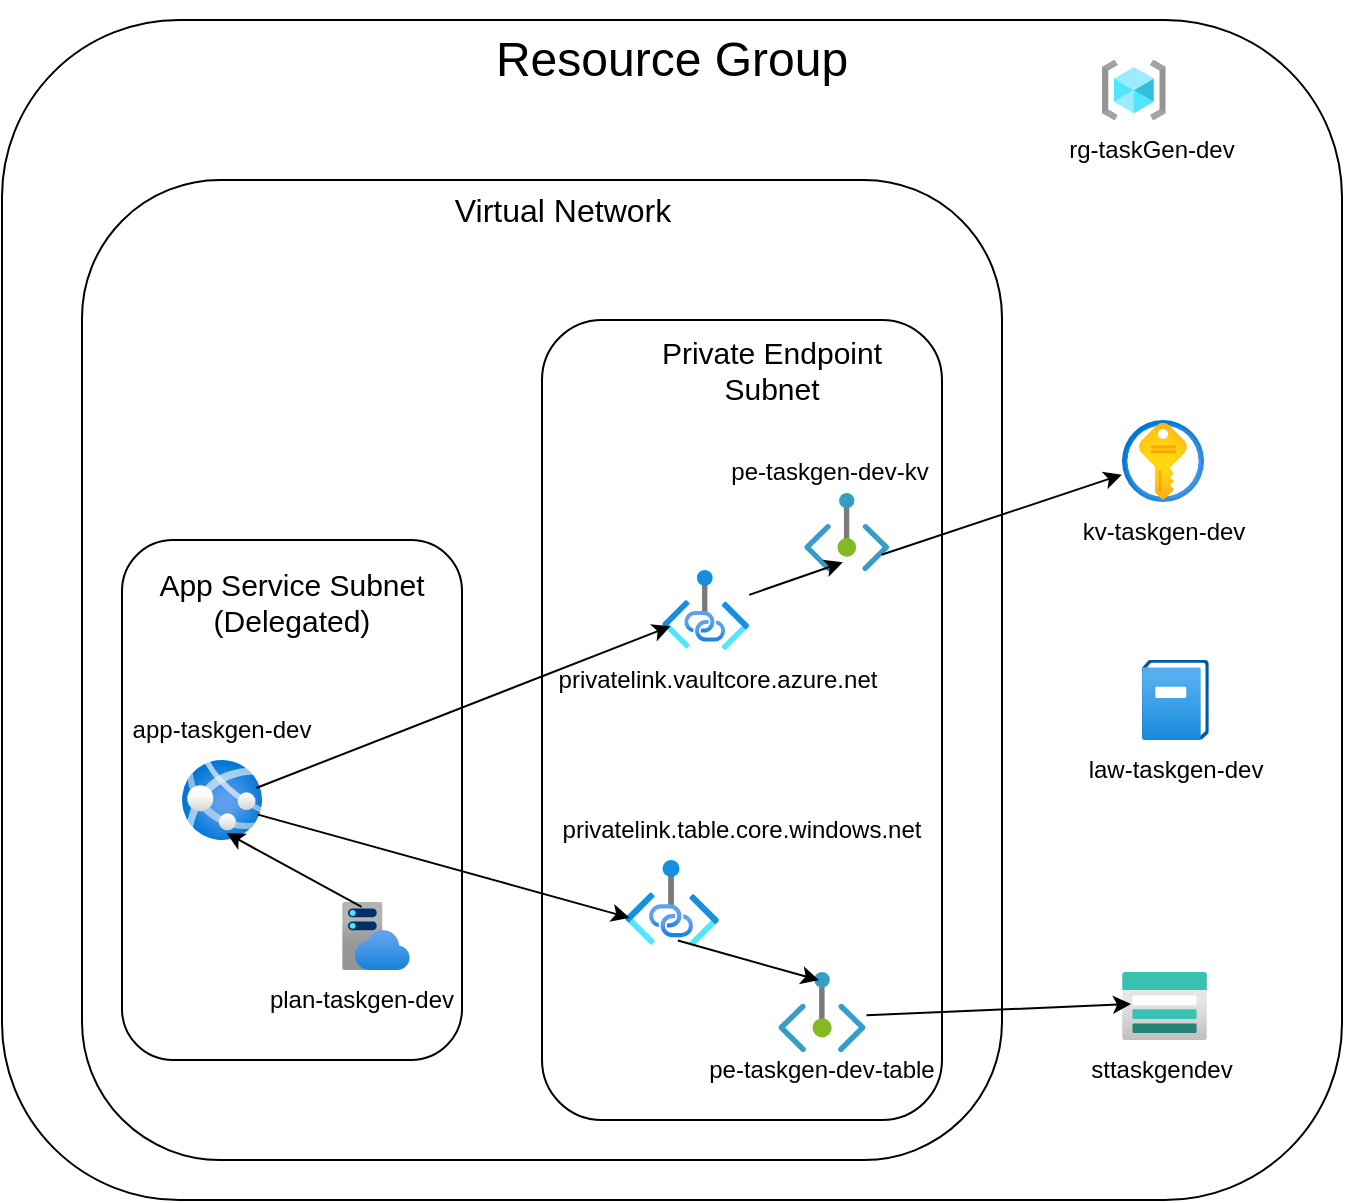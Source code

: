 <mxfile version="28.2.7">
  <diagram name="Page-1" id="WxBq3GJKKP4GM-sq3j4B">
    <mxGraphModel dx="1048" dy="1538" grid="1" gridSize="10" guides="1" tooltips="1" connect="1" arrows="1" fold="1" page="1" pageScale="1" pageWidth="1100" pageHeight="850" math="0" shadow="0">
      <root>
        <mxCell id="0" />
        <mxCell id="1" parent="0" />
        <mxCell id="MGfOUj1FKVbraRgEhECu-4" value="&lt;h1&gt;&lt;br&gt;&lt;/h1&gt;" style="rounded=1;whiteSpace=wrap;html=1;" vertex="1" parent="1">
          <mxGeometry x="280" y="-50" width="670" height="590" as="geometry" />
        </mxCell>
        <mxCell id="Acxd27RXnP2o-lXwWzhu-13" value="" style="rounded=1;whiteSpace=wrap;html=1;" parent="1" vertex="1">
          <mxGeometry x="320" y="30" width="460" height="490" as="geometry" />
        </mxCell>
        <mxCell id="MGfOUj1FKVbraRgEhECu-8" value="" style="rounded=1;whiteSpace=wrap;html=1;" vertex="1" parent="1">
          <mxGeometry x="550" y="100" width="200" height="400" as="geometry" />
        </mxCell>
        <mxCell id="MGfOUj1FKVbraRgEhECu-7" value="" style="rounded=1;whiteSpace=wrap;html=1;" vertex="1" parent="1">
          <mxGeometry x="340" y="210" width="170" height="260" as="geometry" />
        </mxCell>
        <mxCell id="Acxd27RXnP2o-lXwWzhu-3" value="" style="image;aspect=fixed;html=1;points=[];align=center;fontSize=12;image=img/lib/azure2/management_governance/Activity_Log.svg;rounded=1;" parent="1" vertex="1">
          <mxGeometry x="850" y="270" width="33.43" height="40" as="geometry" />
        </mxCell>
        <mxCell id="Acxd27RXnP2o-lXwWzhu-5" value="" style="image;aspect=fixed;html=1;points=[];align=center;fontSize=12;image=img/lib/azure2/security/Key_Vaults.svg;rounded=1;" parent="1" vertex="1">
          <mxGeometry x="840" y="150" width="41" height="41" as="geometry" />
        </mxCell>
        <mxCell id="Acxd27RXnP2o-lXwWzhu-6" value="" style="image;aspect=fixed;html=1;points=[];align=center;fontSize=12;image=img/lib/azure2/networking/Private_Endpoint.svg;rounded=1;" parent="1" vertex="1">
          <mxGeometry x="681.09" y="186.5" width="42.55" height="39" as="geometry" />
        </mxCell>
        <mxCell id="Acxd27RXnP2o-lXwWzhu-7" value="" style="image;aspect=fixed;html=1;points=[];align=center;fontSize=12;image=img/lib/azure2/networking/Private_Endpoint.svg;rounded=1;" parent="1" vertex="1">
          <mxGeometry x="668.18" y="426" width="43.64" height="40" as="geometry" />
        </mxCell>
        <mxCell id="Acxd27RXnP2o-lXwWzhu-9" value="" style="image;aspect=fixed;html=1;points=[];align=center;fontSize=12;image=img/lib/azure2/storage/Storage_Accounts.svg;rounded=1;" parent="1" vertex="1">
          <mxGeometry x="840" y="426" width="42.5" height="34" as="geometry" />
        </mxCell>
        <mxCell id="Acxd27RXnP2o-lXwWzhu-14" value="Virtual Network" style="text;html=1;align=center;verticalAlign=middle;resizable=0;points=[];autosize=1;strokeColor=none;fillColor=none;rounded=1;fontSize=16;" parent="1" vertex="1">
          <mxGeometry x="495" y="30" width="130" height="30" as="geometry" />
        </mxCell>
        <mxCell id="Acxd27RXnP2o-lXwWzhu-25" value="" style="endArrow=classic;html=1;rounded=1;exitX=0.909;exitY=0.791;exitDx=0;exitDy=0;exitPerimeter=0;" parent="1" source="Acxd27RXnP2o-lXwWzhu-6" target="Acxd27RXnP2o-lXwWzhu-5" edge="1">
          <mxGeometry width="50" height="50" relative="1" as="geometry">
            <mxPoint x="440" y="190" as="sourcePoint" />
            <mxPoint x="490" y="140" as="targetPoint" />
          </mxGeometry>
        </mxCell>
        <mxCell id="Acxd27RXnP2o-lXwWzhu-26" value="" style="endArrow=classic;html=1;rounded=1;exitX=1.009;exitY=0.542;exitDx=0;exitDy=0;exitPerimeter=0;entryX=0.106;entryY=0.471;entryDx=0;entryDy=0;entryPerimeter=0;" parent="1" source="Acxd27RXnP2o-lXwWzhu-7" target="Acxd27RXnP2o-lXwWzhu-9" edge="1">
          <mxGeometry width="50" height="50" relative="1" as="geometry">
            <mxPoint x="440" y="190" as="sourcePoint" />
            <mxPoint x="490" y="140" as="targetPoint" />
          </mxGeometry>
        </mxCell>
        <mxCell id="0cTaxWMEqN_ikAsjpPJv-1" value="" style="image;aspect=fixed;html=1;points=[];align=center;fontSize=12;image=img/lib/azure2/networking/Private_Link.svg;rounded=1;" parent="1" vertex="1">
          <mxGeometry x="610" y="225" width="43.64" height="40" as="geometry" />
        </mxCell>
        <mxCell id="0cTaxWMEqN_ikAsjpPJv-2" value="" style="endArrow=classic;html=1;rounded=1;entryX=0.454;entryY=0.889;entryDx=0;entryDy=0;entryPerimeter=0;" parent="1" source="0cTaxWMEqN_ikAsjpPJv-1" target="Acxd27RXnP2o-lXwWzhu-6" edge="1">
          <mxGeometry width="50" height="50" relative="1" as="geometry">
            <mxPoint x="400" y="240" as="sourcePoint" />
            <mxPoint x="450" y="190" as="targetPoint" />
          </mxGeometry>
        </mxCell>
        <mxCell id="0cTaxWMEqN_ikAsjpPJv-3" value="" style="image;aspect=fixed;html=1;points=[];align=center;fontSize=12;image=img/lib/azure2/networking/Private_Link.svg;rounded=1;" parent="1" vertex="1">
          <mxGeometry x="591.45" y="370" width="47.09" height="43.16" as="geometry" />
        </mxCell>
        <mxCell id="0cTaxWMEqN_ikAsjpPJv-4" value="" style="endArrow=classic;html=1;rounded=1;exitX=0.563;exitY=0.933;exitDx=0;exitDy=0;exitPerimeter=0;entryX=0.466;entryY=0.103;entryDx=0;entryDy=0;entryPerimeter=0;" parent="1" source="0cTaxWMEqN_ikAsjpPJv-3" target="Acxd27RXnP2o-lXwWzhu-7" edge="1">
          <mxGeometry width="50" height="50" relative="1" as="geometry">
            <mxPoint x="701" y="280" as="sourcePoint" />
            <mxPoint x="699" y="430" as="targetPoint" />
          </mxGeometry>
        </mxCell>
        <mxCell id="MGfOUj1FKVbraRgEhECu-5" value="Resource Group" style="text;html=1;whiteSpace=wrap;strokeColor=none;fillColor=none;align=center;verticalAlign=middle;rounded=0;fontSize=24;" vertex="1" parent="1">
          <mxGeometry x="460" y="-60" width="310" height="60" as="geometry" />
        </mxCell>
        <mxCell id="MGfOUj1FKVbraRgEhECu-6" value="" style="image;aspect=fixed;html=1;points=[];align=center;fontSize=12;image=img/lib/azure2/app_services/App_Services.svg;" vertex="1" parent="1">
          <mxGeometry x="370" y="320" width="40" height="40" as="geometry" />
        </mxCell>
        <mxCell id="MGfOUj1FKVbraRgEhECu-9" value="App Service Subnet (Delegated)" style="text;html=1;whiteSpace=wrap;strokeColor=none;fillColor=none;align=center;verticalAlign=middle;rounded=0;fontSize=15;" vertex="1" parent="1">
          <mxGeometry x="355" y="225.5" width="140" height="30" as="geometry" />
        </mxCell>
        <mxCell id="MGfOUj1FKVbraRgEhECu-10" value="Private Endpoint Subnet" style="text;html=1;whiteSpace=wrap;strokeColor=none;fillColor=none;align=center;verticalAlign=middle;rounded=0;fontSize=15;" vertex="1" parent="1">
          <mxGeometry x="590" y="110" width="150" height="30" as="geometry" />
        </mxCell>
        <mxCell id="MGfOUj1FKVbraRgEhECu-11" value="" style="image;aspect=fixed;html=1;points=[];align=center;fontSize=12;image=img/lib/azure2/general/Resource_Groups.svg;" vertex="1" parent="1">
          <mxGeometry x="830" y="-30" width="31.88" height="30" as="geometry" />
        </mxCell>
        <mxCell id="MGfOUj1FKVbraRgEhECu-12" value="rg-taskGen-dev" style="text;html=1;whiteSpace=wrap;strokeColor=none;fillColor=none;align=center;verticalAlign=middle;rounded=0;" vertex="1" parent="1">
          <mxGeometry x="800" width="110" height="30" as="geometry" />
        </mxCell>
        <mxCell id="MGfOUj1FKVbraRgEhECu-13" value="kv-taskgen-dev" style="text;html=1;whiteSpace=wrap;strokeColor=none;fillColor=none;align=center;verticalAlign=middle;rounded=0;" vertex="1" parent="1">
          <mxGeometry x="816.25" y="191" width="90" height="30" as="geometry" />
        </mxCell>
        <mxCell id="MGfOUj1FKVbraRgEhECu-14" value="sttaskgendev" style="text;html=1;whiteSpace=wrap;strokeColor=none;fillColor=none;align=center;verticalAlign=middle;rounded=0;" vertex="1" parent="1">
          <mxGeometry x="830" y="460" width="60" height="30" as="geometry" />
        </mxCell>
        <mxCell id="MGfOUj1FKVbraRgEhECu-15" value="law-taskgen-dev" style="text;html=1;whiteSpace=wrap;strokeColor=none;fillColor=none;align=center;verticalAlign=middle;rounded=0;" vertex="1" parent="1">
          <mxGeometry x="821.72" y="310" width="90" height="30" as="geometry" />
        </mxCell>
        <mxCell id="MGfOUj1FKVbraRgEhECu-16" value="privatelink.vaultcore.azure.net" style="text;html=1;whiteSpace=wrap;strokeColor=none;fillColor=none;align=center;verticalAlign=middle;rounded=0;" vertex="1" parent="1">
          <mxGeometry x="552.55" y="265" width="170" height="30" as="geometry" />
        </mxCell>
        <mxCell id="MGfOUj1FKVbraRgEhECu-17" value="privatelink.table.core.windows.net" style="text;html=1;whiteSpace=wrap;strokeColor=none;fillColor=none;align=center;verticalAlign=middle;rounded=0;" vertex="1" parent="1">
          <mxGeometry x="620" y="340" width="60" height="30" as="geometry" />
        </mxCell>
        <mxCell id="MGfOUj1FKVbraRgEhECu-18" value="pe-taskgen-dev-kv" style="text;html=1;whiteSpace=wrap;strokeColor=none;fillColor=none;align=center;verticalAlign=middle;rounded=0;fontColor=default;" vertex="1" parent="1">
          <mxGeometry x="638.54" y="161" width="110" height="30" as="geometry" />
        </mxCell>
        <mxCell id="MGfOUj1FKVbraRgEhECu-19" value="pe-taskgen-dev-table" style="text;html=1;whiteSpace=wrap;strokeColor=none;fillColor=none;align=center;verticalAlign=middle;rounded=0;" vertex="1" parent="1">
          <mxGeometry x="630" y="460" width="120" height="30" as="geometry" />
        </mxCell>
        <mxCell id="MGfOUj1FKVbraRgEhECu-20" value="" style="image;aspect=fixed;html=1;points=[];align=center;fontSize=12;image=img/lib/azure2/app_services/App_Service_Plans.svg;" vertex="1" parent="1">
          <mxGeometry x="450" y="391" width="34" height="34" as="geometry" />
        </mxCell>
        <mxCell id="MGfOUj1FKVbraRgEhECu-21" value="" style="endArrow=classic;html=1;rounded=0;exitX=0.288;exitY=0.072;exitDx=0;exitDy=0;exitPerimeter=0;entryX=0.556;entryY=0.914;entryDx=0;entryDy=0;entryPerimeter=0;" edge="1" parent="1" source="MGfOUj1FKVbraRgEhECu-20" target="MGfOUj1FKVbraRgEhECu-6">
          <mxGeometry width="50" height="50" relative="1" as="geometry">
            <mxPoint x="680" y="240" as="sourcePoint" />
            <mxPoint x="730" y="190" as="targetPoint" />
          </mxGeometry>
        </mxCell>
        <mxCell id="MGfOUj1FKVbraRgEhECu-22" value="plan-taskgen-dev" style="text;html=1;whiteSpace=wrap;strokeColor=none;fillColor=none;align=center;verticalAlign=middle;rounded=0;" vertex="1" parent="1">
          <mxGeometry x="410" y="425" width="100" height="30" as="geometry" />
        </mxCell>
        <mxCell id="MGfOUj1FKVbraRgEhECu-23" value="app-taskgen-dev" style="text;html=1;whiteSpace=wrap;strokeColor=none;fillColor=none;align=center;verticalAlign=middle;rounded=0;" vertex="1" parent="1">
          <mxGeometry x="340" y="290" width="100" height="30" as="geometry" />
        </mxCell>
        <mxCell id="MGfOUj1FKVbraRgEhECu-24" value="" style="endArrow=classic;html=1;rounded=0;exitX=0.928;exitY=0.35;exitDx=0;exitDy=0;exitPerimeter=0;entryX=0.097;entryY=0.703;entryDx=0;entryDy=0;entryPerimeter=0;" edge="1" parent="1" source="MGfOUj1FKVbraRgEhECu-6" target="0cTaxWMEqN_ikAsjpPJv-1">
          <mxGeometry width="50" height="50" relative="1" as="geometry">
            <mxPoint x="680" y="240" as="sourcePoint" />
            <mxPoint x="730" y="190" as="targetPoint" />
          </mxGeometry>
        </mxCell>
        <mxCell id="MGfOUj1FKVbraRgEhECu-25" value="" style="endArrow=classic;html=1;rounded=0;exitX=0.95;exitY=0.683;exitDx=0;exitDy=0;exitPerimeter=0;entryX=0.049;entryY=0.669;entryDx=0;entryDy=0;entryPerimeter=0;" edge="1" parent="1" source="MGfOUj1FKVbraRgEhECu-6" target="0cTaxWMEqN_ikAsjpPJv-3">
          <mxGeometry width="50" height="50" relative="1" as="geometry">
            <mxPoint x="680" y="240" as="sourcePoint" />
            <mxPoint x="730" y="190" as="targetPoint" />
          </mxGeometry>
        </mxCell>
      </root>
    </mxGraphModel>
  </diagram>
</mxfile>
